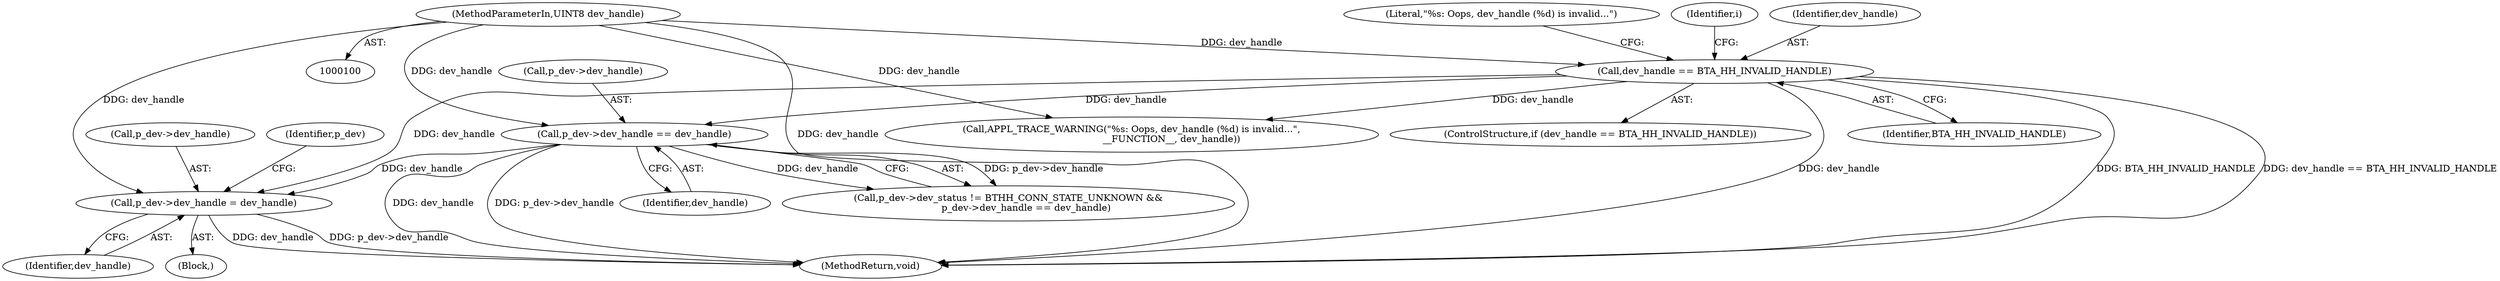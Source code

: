 digraph "0_Android_472271b153c5dc53c28beac55480a8d8434b2d5c_7@pointer" {
"1000294" [label="(Call,p_dev->dev_handle = dev_handle)"];
"1000146" [label="(Call,p_dev->dev_handle == dev_handle)"];
"1000112" [label="(Call,dev_handle == BTA_HH_INVALID_HANDLE)"];
"1000101" [label="(MethodParameterIn,UINT8 dev_handle)"];
"1000113" [label="(Identifier,dev_handle)"];
"1000295" [label="(Call,p_dev->dev_handle)"];
"1000294" [label="(Call,p_dev->dev_handle = dev_handle)"];
"1000116" [label="(Call,APPL_TRACE_WARNING(\"%s: Oops, dev_handle (%d) is invalid...\",\n                           __FUNCTION__, dev_handle))"];
"1000117" [label="(Literal,\"%s: Oops, dev_handle (%d) is invalid...\")"];
"1000386" [label="(MethodReturn,void)"];
"1000301" [label="(Identifier,p_dev)"];
"1000114" [label="(Identifier,BTA_HH_INVALID_HANDLE)"];
"1000146" [label="(Call,p_dev->dev_handle == dev_handle)"];
"1000147" [label="(Call,p_dev->dev_handle)"];
"1000112" [label="(Call,dev_handle == BTA_HH_INVALID_HANDLE)"];
"1000140" [label="(Call,p_dev->dev_status != BTHH_CONN_STATE_UNKNOWN &&\n            p_dev->dev_handle == dev_handle)"];
"1000285" [label="(Block,)"];
"1000101" [label="(MethodParameterIn,UINT8 dev_handle)"];
"1000111" [label="(ControlStructure,if (dev_handle == BTA_HH_INVALID_HANDLE))"];
"1000150" [label="(Identifier,dev_handle)"];
"1000298" [label="(Identifier,dev_handle)"];
"1000123" [label="(Identifier,i)"];
"1000294" -> "1000285"  [label="AST: "];
"1000294" -> "1000298"  [label="CFG: "];
"1000295" -> "1000294"  [label="AST: "];
"1000298" -> "1000294"  [label="AST: "];
"1000301" -> "1000294"  [label="CFG: "];
"1000294" -> "1000386"  [label="DDG: dev_handle"];
"1000294" -> "1000386"  [label="DDG: p_dev->dev_handle"];
"1000146" -> "1000294"  [label="DDG: dev_handle"];
"1000112" -> "1000294"  [label="DDG: dev_handle"];
"1000101" -> "1000294"  [label="DDG: dev_handle"];
"1000146" -> "1000140"  [label="AST: "];
"1000146" -> "1000150"  [label="CFG: "];
"1000147" -> "1000146"  [label="AST: "];
"1000150" -> "1000146"  [label="AST: "];
"1000140" -> "1000146"  [label="CFG: "];
"1000146" -> "1000386"  [label="DDG: dev_handle"];
"1000146" -> "1000386"  [label="DDG: p_dev->dev_handle"];
"1000146" -> "1000140"  [label="DDG: p_dev->dev_handle"];
"1000146" -> "1000140"  [label="DDG: dev_handle"];
"1000112" -> "1000146"  [label="DDG: dev_handle"];
"1000101" -> "1000146"  [label="DDG: dev_handle"];
"1000112" -> "1000111"  [label="AST: "];
"1000112" -> "1000114"  [label="CFG: "];
"1000113" -> "1000112"  [label="AST: "];
"1000114" -> "1000112"  [label="AST: "];
"1000117" -> "1000112"  [label="CFG: "];
"1000123" -> "1000112"  [label="CFG: "];
"1000112" -> "1000386"  [label="DDG: BTA_HH_INVALID_HANDLE"];
"1000112" -> "1000386"  [label="DDG: dev_handle == BTA_HH_INVALID_HANDLE"];
"1000112" -> "1000386"  [label="DDG: dev_handle"];
"1000101" -> "1000112"  [label="DDG: dev_handle"];
"1000112" -> "1000116"  [label="DDG: dev_handle"];
"1000101" -> "1000100"  [label="AST: "];
"1000101" -> "1000386"  [label="DDG: dev_handle"];
"1000101" -> "1000116"  [label="DDG: dev_handle"];
}
